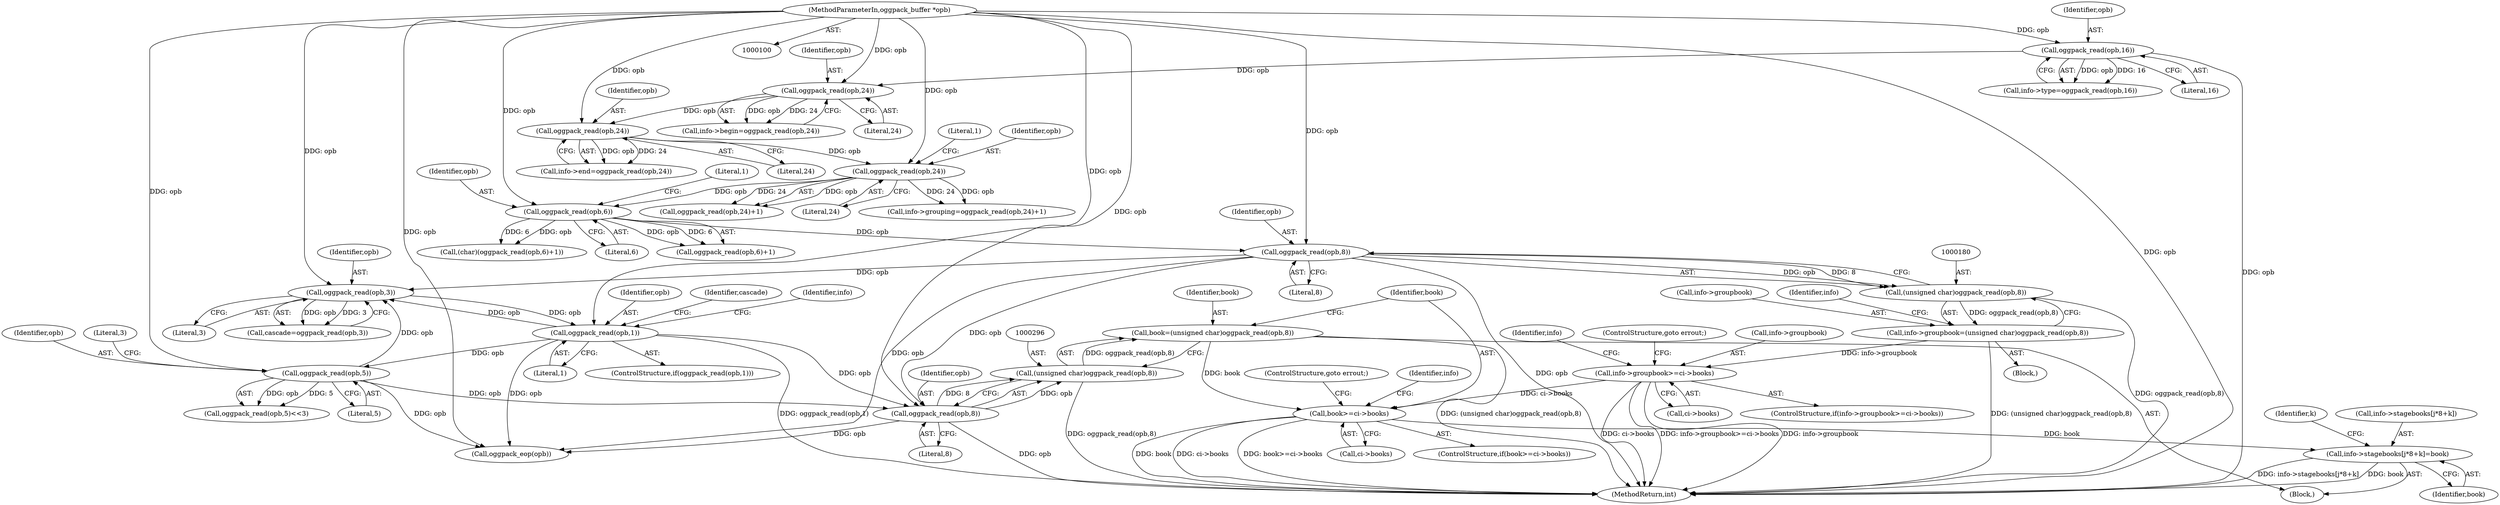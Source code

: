 digraph "1_Android_eeb4e45d5683f88488c083ecf142dc89bc3f0b47_9@array" {
"1000307" [label="(Call,info->stagebooks[j*8+k]=book)"];
"1000301" [label="(Call,book>=ci->books)"];
"1000293" [label="(Call,book=(unsigned char)oggpack_read(opb,8))"];
"1000295" [label="(Call,(unsigned char)oggpack_read(opb,8))"];
"1000297" [label="(Call,oggpack_read(opb,8))"];
"1000181" [label="(Call,oggpack_read(opb,8))"];
"1000171" [label="(Call,oggpack_read(opb,6))"];
"1000160" [label="(Call,oggpack_read(opb,24))"];
"1000152" [label="(Call,oggpack_read(opb,24))"];
"1000145" [label="(Call,oggpack_read(opb,24))"];
"1000125" [label="(Call,oggpack_read(opb,16))"];
"1000103" [label="(MethodParameterIn,oggpack_buffer *opb)"];
"1000242" [label="(Call,oggpack_read(opb,1))"];
"1000238" [label="(Call,oggpack_read(opb,3))"];
"1000248" [label="(Call,oggpack_read(opb,5))"];
"1000185" [label="(Call,info->groupbook>=ci->books)"];
"1000175" [label="(Call,info->groupbook=(unsigned char)oggpack_read(opb,8))"];
"1000179" [label="(Call,(unsigned char)oggpack_read(opb,8))"];
"1000173" [label="(Literal,6)"];
"1000294" [label="(Identifier,book)"];
"1000255" [label="(Identifier,info)"];
"1000299" [label="(Literal,8)"];
"1000161" [label="(Identifier,opb)"];
"1000241" [label="(ControlStructure,if(oggpack_read(opb,1)))"];
"1000192" [label="(ControlStructure,goto errout;)"];
"1000239" [label="(Identifier,opb)"];
"1000321" [label="(Identifier,k)"];
"1000291" [label="(Block,)"];
"1000168" [label="(Call,(char)(oggpack_read(opb,6)+1))"];
"1000141" [label="(Call,info->begin=oggpack_read(opb,24))"];
"1000186" [label="(Call,info->groupbook)"];
"1000184" [label="(ControlStructure,if(info->groupbook>=ci->books))"];
"1000295" [label="(Call,(unsigned char)oggpack_read(opb,8))"];
"1000195" [label="(Identifier,info)"];
"1000155" [label="(Call,info->grouping=oggpack_read(opb,24)+1)"];
"1000152" [label="(Call,oggpack_read(opb,24))"];
"1000125" [label="(Call,oggpack_read(opb,16))"];
"1000247" [label="(Call,oggpack_read(opb,5)<<3)"];
"1000182" [label="(Identifier,opb)"];
"1000174" [label="(Literal,1)"];
"1000159" [label="(Call,oggpack_read(opb,24)+1)"];
"1000251" [label="(Literal,3)"];
"1000162" [label="(Literal,24)"];
"1000187" [label="(Identifier,info)"];
"1000250" [label="(Literal,5)"];
"1000145" [label="(Call,oggpack_read(opb,24))"];
"1000171" [label="(Call,oggpack_read(opb,6))"];
"1000240" [label="(Literal,3)"];
"1000183" [label="(Literal,8)"];
"1000127" [label="(Literal,16)"];
"1000126" [label="(Identifier,opb)"];
"1000248" [label="(Call,oggpack_read(opb,5))"];
"1000236" [label="(Call,cascade=oggpack_read(opb,3))"];
"1000302" [label="(Identifier,book)"];
"1000244" [label="(Literal,1)"];
"1000249" [label="(Identifier,opb)"];
"1000189" [label="(Call,ci->books)"];
"1000176" [label="(Call,info->groupbook)"];
"1000301" [label="(Call,book>=ci->books)"];
"1000170" [label="(Call,oggpack_read(opb,6)+1)"];
"1000103" [label="(MethodParameterIn,oggpack_buffer *opb)"];
"1000146" [label="(Identifier,opb)"];
"1000121" [label="(Call,info->type=oggpack_read(opb,16))"];
"1000356" [label="(MethodReturn,int)"];
"1000306" [label="(ControlStructure,goto errout;)"];
"1000242" [label="(Call,oggpack_read(opb,1))"];
"1000346" [label="(Call,oggpack_eop(opb))"];
"1000175" [label="(Call,info->groupbook=(unsigned char)oggpack_read(opb,8))"];
"1000298" [label="(Identifier,opb)"];
"1000148" [label="(Call,info->end=oggpack_read(opb,24))"];
"1000163" [label="(Literal,1)"];
"1000297" [label="(Call,oggpack_read(opb,8))"];
"1000238" [label="(Call,oggpack_read(opb,3))"];
"1000300" [label="(ControlStructure,if(book>=ci->books))"];
"1000303" [label="(Call,ci->books)"];
"1000293" [label="(Call,book=(unsigned char)oggpack_read(opb,8))"];
"1000153" [label="(Identifier,opb)"];
"1000243" [label="(Identifier,opb)"];
"1000154" [label="(Literal,24)"];
"1000317" [label="(Identifier,book)"];
"1000308" [label="(Call,info->stagebooks[j*8+k])"];
"1000172" [label="(Identifier,opb)"];
"1000307" [label="(Call,info->stagebooks[j*8+k]=book)"];
"1000179" [label="(Call,(unsigned char)oggpack_read(opb,8))"];
"1000160" [label="(Call,oggpack_read(opb,24))"];
"1000181" [label="(Call,oggpack_read(opb,8))"];
"1000147" [label="(Literal,24)"];
"1000246" [label="(Identifier,cascade)"];
"1000104" [label="(Block,)"];
"1000185" [label="(Call,info->groupbook>=ci->books)"];
"1000310" [label="(Identifier,info)"];
"1000307" -> "1000291"  [label="AST: "];
"1000307" -> "1000317"  [label="CFG: "];
"1000308" -> "1000307"  [label="AST: "];
"1000317" -> "1000307"  [label="AST: "];
"1000321" -> "1000307"  [label="CFG: "];
"1000307" -> "1000356"  [label="DDG: info->stagebooks[j*8+k]"];
"1000307" -> "1000356"  [label="DDG: book"];
"1000301" -> "1000307"  [label="DDG: book"];
"1000301" -> "1000300"  [label="AST: "];
"1000301" -> "1000303"  [label="CFG: "];
"1000302" -> "1000301"  [label="AST: "];
"1000303" -> "1000301"  [label="AST: "];
"1000306" -> "1000301"  [label="CFG: "];
"1000310" -> "1000301"  [label="CFG: "];
"1000301" -> "1000356"  [label="DDG: ci->books"];
"1000301" -> "1000356"  [label="DDG: book>=ci->books"];
"1000301" -> "1000356"  [label="DDG: book"];
"1000293" -> "1000301"  [label="DDG: book"];
"1000185" -> "1000301"  [label="DDG: ci->books"];
"1000293" -> "1000291"  [label="AST: "];
"1000293" -> "1000295"  [label="CFG: "];
"1000294" -> "1000293"  [label="AST: "];
"1000295" -> "1000293"  [label="AST: "];
"1000302" -> "1000293"  [label="CFG: "];
"1000293" -> "1000356"  [label="DDG: (unsigned char)oggpack_read(opb,8)"];
"1000295" -> "1000293"  [label="DDG: oggpack_read(opb,8)"];
"1000295" -> "1000297"  [label="CFG: "];
"1000296" -> "1000295"  [label="AST: "];
"1000297" -> "1000295"  [label="AST: "];
"1000295" -> "1000356"  [label="DDG: oggpack_read(opb,8)"];
"1000297" -> "1000295"  [label="DDG: opb"];
"1000297" -> "1000295"  [label="DDG: 8"];
"1000297" -> "1000299"  [label="CFG: "];
"1000298" -> "1000297"  [label="AST: "];
"1000299" -> "1000297"  [label="AST: "];
"1000297" -> "1000356"  [label="DDG: opb"];
"1000181" -> "1000297"  [label="DDG: opb"];
"1000242" -> "1000297"  [label="DDG: opb"];
"1000248" -> "1000297"  [label="DDG: opb"];
"1000103" -> "1000297"  [label="DDG: opb"];
"1000297" -> "1000346"  [label="DDG: opb"];
"1000181" -> "1000179"  [label="AST: "];
"1000181" -> "1000183"  [label="CFG: "];
"1000182" -> "1000181"  [label="AST: "];
"1000183" -> "1000181"  [label="AST: "];
"1000179" -> "1000181"  [label="CFG: "];
"1000181" -> "1000356"  [label="DDG: opb"];
"1000181" -> "1000179"  [label="DDG: opb"];
"1000181" -> "1000179"  [label="DDG: 8"];
"1000171" -> "1000181"  [label="DDG: opb"];
"1000103" -> "1000181"  [label="DDG: opb"];
"1000181" -> "1000238"  [label="DDG: opb"];
"1000181" -> "1000346"  [label="DDG: opb"];
"1000171" -> "1000170"  [label="AST: "];
"1000171" -> "1000173"  [label="CFG: "];
"1000172" -> "1000171"  [label="AST: "];
"1000173" -> "1000171"  [label="AST: "];
"1000174" -> "1000171"  [label="CFG: "];
"1000171" -> "1000168"  [label="DDG: opb"];
"1000171" -> "1000168"  [label="DDG: 6"];
"1000171" -> "1000170"  [label="DDG: opb"];
"1000171" -> "1000170"  [label="DDG: 6"];
"1000160" -> "1000171"  [label="DDG: opb"];
"1000103" -> "1000171"  [label="DDG: opb"];
"1000160" -> "1000159"  [label="AST: "];
"1000160" -> "1000162"  [label="CFG: "];
"1000161" -> "1000160"  [label="AST: "];
"1000162" -> "1000160"  [label="AST: "];
"1000163" -> "1000160"  [label="CFG: "];
"1000160" -> "1000155"  [label="DDG: opb"];
"1000160" -> "1000155"  [label="DDG: 24"];
"1000160" -> "1000159"  [label="DDG: opb"];
"1000160" -> "1000159"  [label="DDG: 24"];
"1000152" -> "1000160"  [label="DDG: opb"];
"1000103" -> "1000160"  [label="DDG: opb"];
"1000152" -> "1000148"  [label="AST: "];
"1000152" -> "1000154"  [label="CFG: "];
"1000153" -> "1000152"  [label="AST: "];
"1000154" -> "1000152"  [label="AST: "];
"1000148" -> "1000152"  [label="CFG: "];
"1000152" -> "1000148"  [label="DDG: opb"];
"1000152" -> "1000148"  [label="DDG: 24"];
"1000145" -> "1000152"  [label="DDG: opb"];
"1000103" -> "1000152"  [label="DDG: opb"];
"1000145" -> "1000141"  [label="AST: "];
"1000145" -> "1000147"  [label="CFG: "];
"1000146" -> "1000145"  [label="AST: "];
"1000147" -> "1000145"  [label="AST: "];
"1000141" -> "1000145"  [label="CFG: "];
"1000145" -> "1000141"  [label="DDG: opb"];
"1000145" -> "1000141"  [label="DDG: 24"];
"1000125" -> "1000145"  [label="DDG: opb"];
"1000103" -> "1000145"  [label="DDG: opb"];
"1000125" -> "1000121"  [label="AST: "];
"1000125" -> "1000127"  [label="CFG: "];
"1000126" -> "1000125"  [label="AST: "];
"1000127" -> "1000125"  [label="AST: "];
"1000121" -> "1000125"  [label="CFG: "];
"1000125" -> "1000356"  [label="DDG: opb"];
"1000125" -> "1000121"  [label="DDG: opb"];
"1000125" -> "1000121"  [label="DDG: 16"];
"1000103" -> "1000125"  [label="DDG: opb"];
"1000103" -> "1000100"  [label="AST: "];
"1000103" -> "1000356"  [label="DDG: opb"];
"1000103" -> "1000238"  [label="DDG: opb"];
"1000103" -> "1000242"  [label="DDG: opb"];
"1000103" -> "1000248"  [label="DDG: opb"];
"1000103" -> "1000346"  [label="DDG: opb"];
"1000242" -> "1000241"  [label="AST: "];
"1000242" -> "1000244"  [label="CFG: "];
"1000243" -> "1000242"  [label="AST: "];
"1000244" -> "1000242"  [label="AST: "];
"1000246" -> "1000242"  [label="CFG: "];
"1000255" -> "1000242"  [label="CFG: "];
"1000242" -> "1000356"  [label="DDG: oggpack_read(opb,1)"];
"1000242" -> "1000238"  [label="DDG: opb"];
"1000238" -> "1000242"  [label="DDG: opb"];
"1000242" -> "1000248"  [label="DDG: opb"];
"1000242" -> "1000346"  [label="DDG: opb"];
"1000238" -> "1000236"  [label="AST: "];
"1000238" -> "1000240"  [label="CFG: "];
"1000239" -> "1000238"  [label="AST: "];
"1000240" -> "1000238"  [label="AST: "];
"1000236" -> "1000238"  [label="CFG: "];
"1000238" -> "1000236"  [label="DDG: opb"];
"1000238" -> "1000236"  [label="DDG: 3"];
"1000248" -> "1000238"  [label="DDG: opb"];
"1000248" -> "1000247"  [label="AST: "];
"1000248" -> "1000250"  [label="CFG: "];
"1000249" -> "1000248"  [label="AST: "];
"1000250" -> "1000248"  [label="AST: "];
"1000251" -> "1000248"  [label="CFG: "];
"1000248" -> "1000247"  [label="DDG: opb"];
"1000248" -> "1000247"  [label="DDG: 5"];
"1000248" -> "1000346"  [label="DDG: opb"];
"1000185" -> "1000184"  [label="AST: "];
"1000185" -> "1000189"  [label="CFG: "];
"1000186" -> "1000185"  [label="AST: "];
"1000189" -> "1000185"  [label="AST: "];
"1000192" -> "1000185"  [label="CFG: "];
"1000195" -> "1000185"  [label="CFG: "];
"1000185" -> "1000356"  [label="DDG: info->groupbook>=ci->books"];
"1000185" -> "1000356"  [label="DDG: info->groupbook"];
"1000185" -> "1000356"  [label="DDG: ci->books"];
"1000175" -> "1000185"  [label="DDG: info->groupbook"];
"1000175" -> "1000104"  [label="AST: "];
"1000175" -> "1000179"  [label="CFG: "];
"1000176" -> "1000175"  [label="AST: "];
"1000179" -> "1000175"  [label="AST: "];
"1000187" -> "1000175"  [label="CFG: "];
"1000175" -> "1000356"  [label="DDG: (unsigned char)oggpack_read(opb,8)"];
"1000179" -> "1000175"  [label="DDG: oggpack_read(opb,8)"];
"1000180" -> "1000179"  [label="AST: "];
"1000179" -> "1000356"  [label="DDG: oggpack_read(opb,8)"];
}
